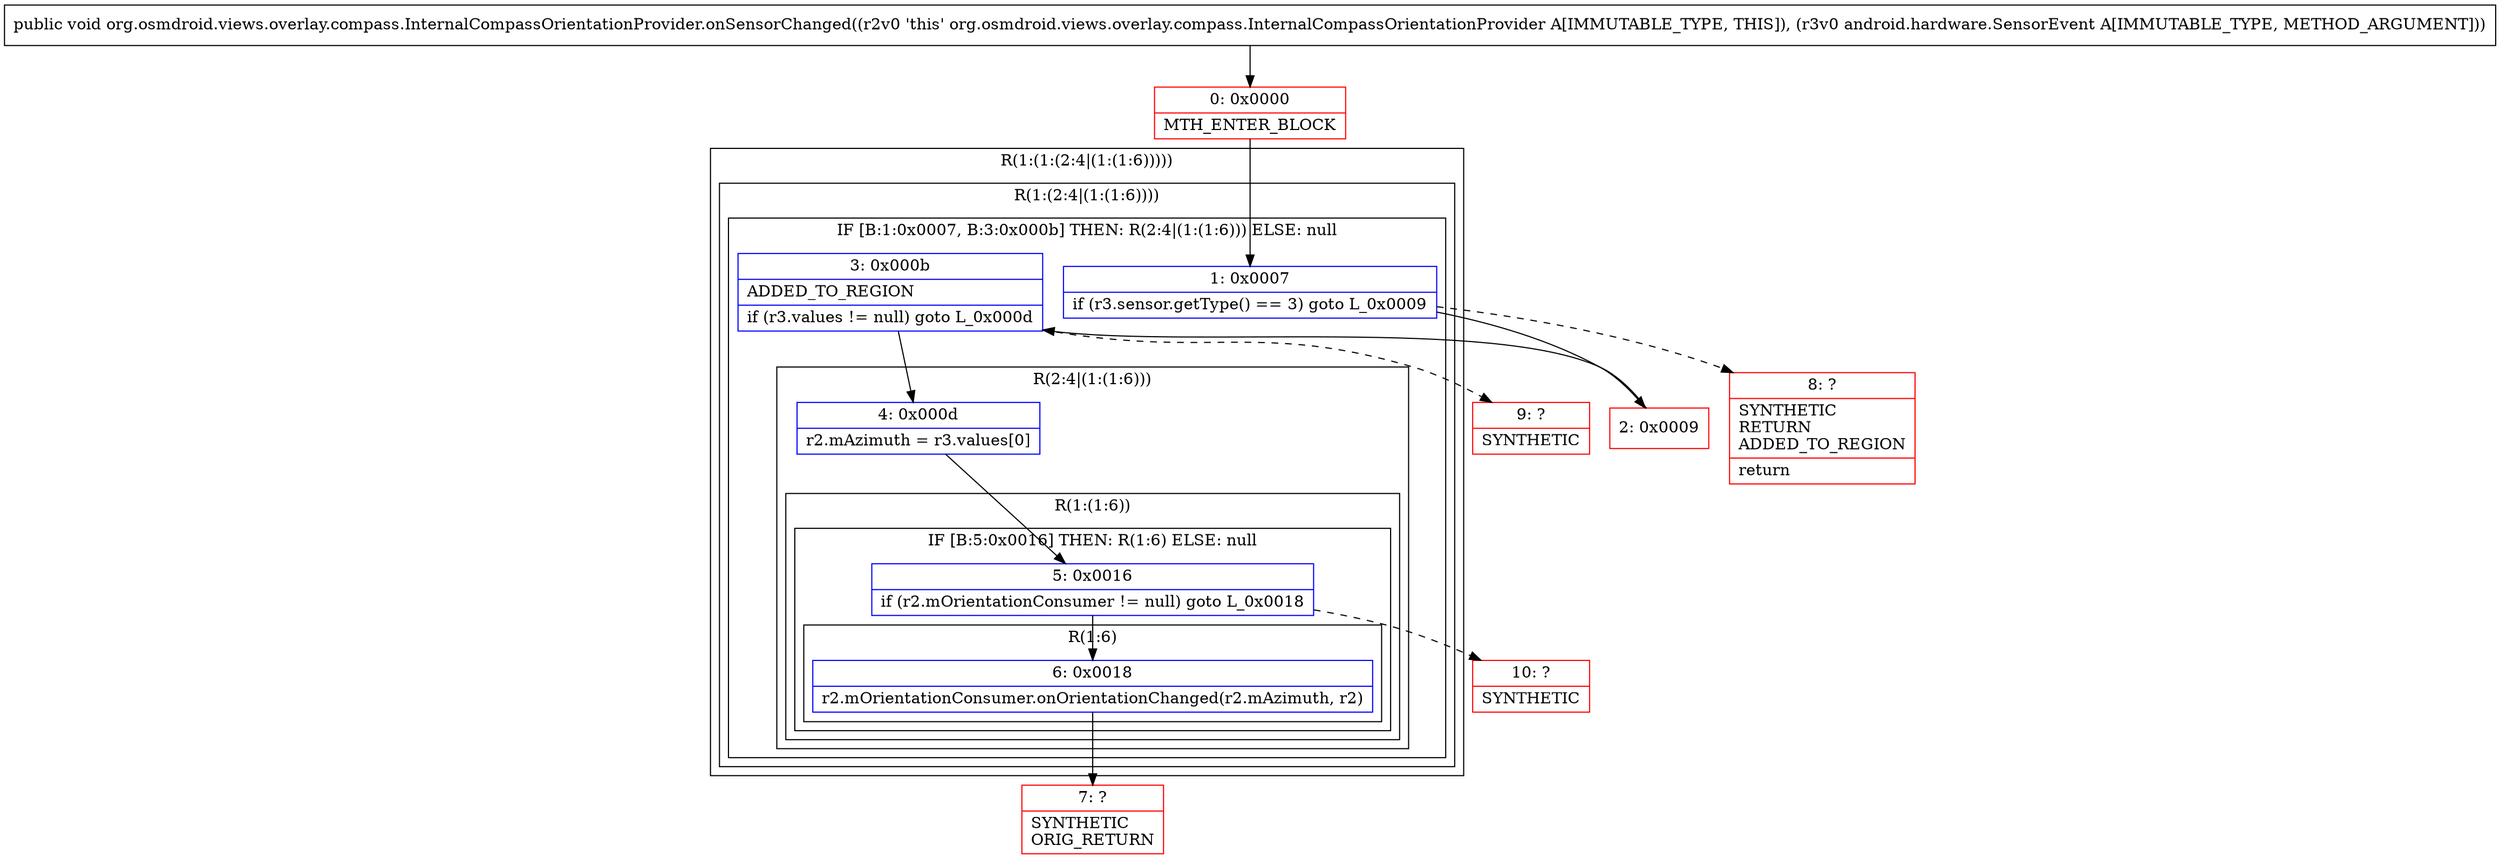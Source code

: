 digraph "CFG fororg.osmdroid.views.overlay.compass.InternalCompassOrientationProvider.onSensorChanged(Landroid\/hardware\/SensorEvent;)V" {
subgraph cluster_Region_1670185935 {
label = "R(1:(1:(2:4|(1:(1:6)))))";
node [shape=record,color=blue];
subgraph cluster_Region_2023654000 {
label = "R(1:(2:4|(1:(1:6))))";
node [shape=record,color=blue];
subgraph cluster_IfRegion_172434739 {
label = "IF [B:1:0x0007, B:3:0x000b] THEN: R(2:4|(1:(1:6))) ELSE: null";
node [shape=record,color=blue];
Node_1 [shape=record,label="{1\:\ 0x0007|if (r3.sensor.getType() == 3) goto L_0x0009\l}"];
Node_3 [shape=record,label="{3\:\ 0x000b|ADDED_TO_REGION\l|if (r3.values != null) goto L_0x000d\l}"];
subgraph cluster_Region_1772343343 {
label = "R(2:4|(1:(1:6)))";
node [shape=record,color=blue];
Node_4 [shape=record,label="{4\:\ 0x000d|r2.mAzimuth = r3.values[0]\l}"];
subgraph cluster_Region_1656436143 {
label = "R(1:(1:6))";
node [shape=record,color=blue];
subgraph cluster_IfRegion_1849337482 {
label = "IF [B:5:0x0016] THEN: R(1:6) ELSE: null";
node [shape=record,color=blue];
Node_5 [shape=record,label="{5\:\ 0x0016|if (r2.mOrientationConsumer != null) goto L_0x0018\l}"];
subgraph cluster_Region_1575446723 {
label = "R(1:6)";
node [shape=record,color=blue];
Node_6 [shape=record,label="{6\:\ 0x0018|r2.mOrientationConsumer.onOrientationChanged(r2.mAzimuth, r2)\l}"];
}
}
}
}
}
}
}
Node_0 [shape=record,color=red,label="{0\:\ 0x0000|MTH_ENTER_BLOCK\l}"];
Node_2 [shape=record,color=red,label="{2\:\ 0x0009}"];
Node_7 [shape=record,color=red,label="{7\:\ ?|SYNTHETIC\lORIG_RETURN\l}"];
Node_8 [shape=record,color=red,label="{8\:\ ?|SYNTHETIC\lRETURN\lADDED_TO_REGION\l|return\l}"];
Node_9 [shape=record,color=red,label="{9\:\ ?|SYNTHETIC\l}"];
Node_10 [shape=record,color=red,label="{10\:\ ?|SYNTHETIC\l}"];
MethodNode[shape=record,label="{public void org.osmdroid.views.overlay.compass.InternalCompassOrientationProvider.onSensorChanged((r2v0 'this' org.osmdroid.views.overlay.compass.InternalCompassOrientationProvider A[IMMUTABLE_TYPE, THIS]), (r3v0 android.hardware.SensorEvent A[IMMUTABLE_TYPE, METHOD_ARGUMENT])) }"];
MethodNode -> Node_0;
Node_1 -> Node_2;
Node_1 -> Node_8[style=dashed];
Node_3 -> Node_4;
Node_3 -> Node_9[style=dashed];
Node_4 -> Node_5;
Node_5 -> Node_6;
Node_5 -> Node_10[style=dashed];
Node_6 -> Node_7;
Node_0 -> Node_1;
Node_2 -> Node_3;
}

